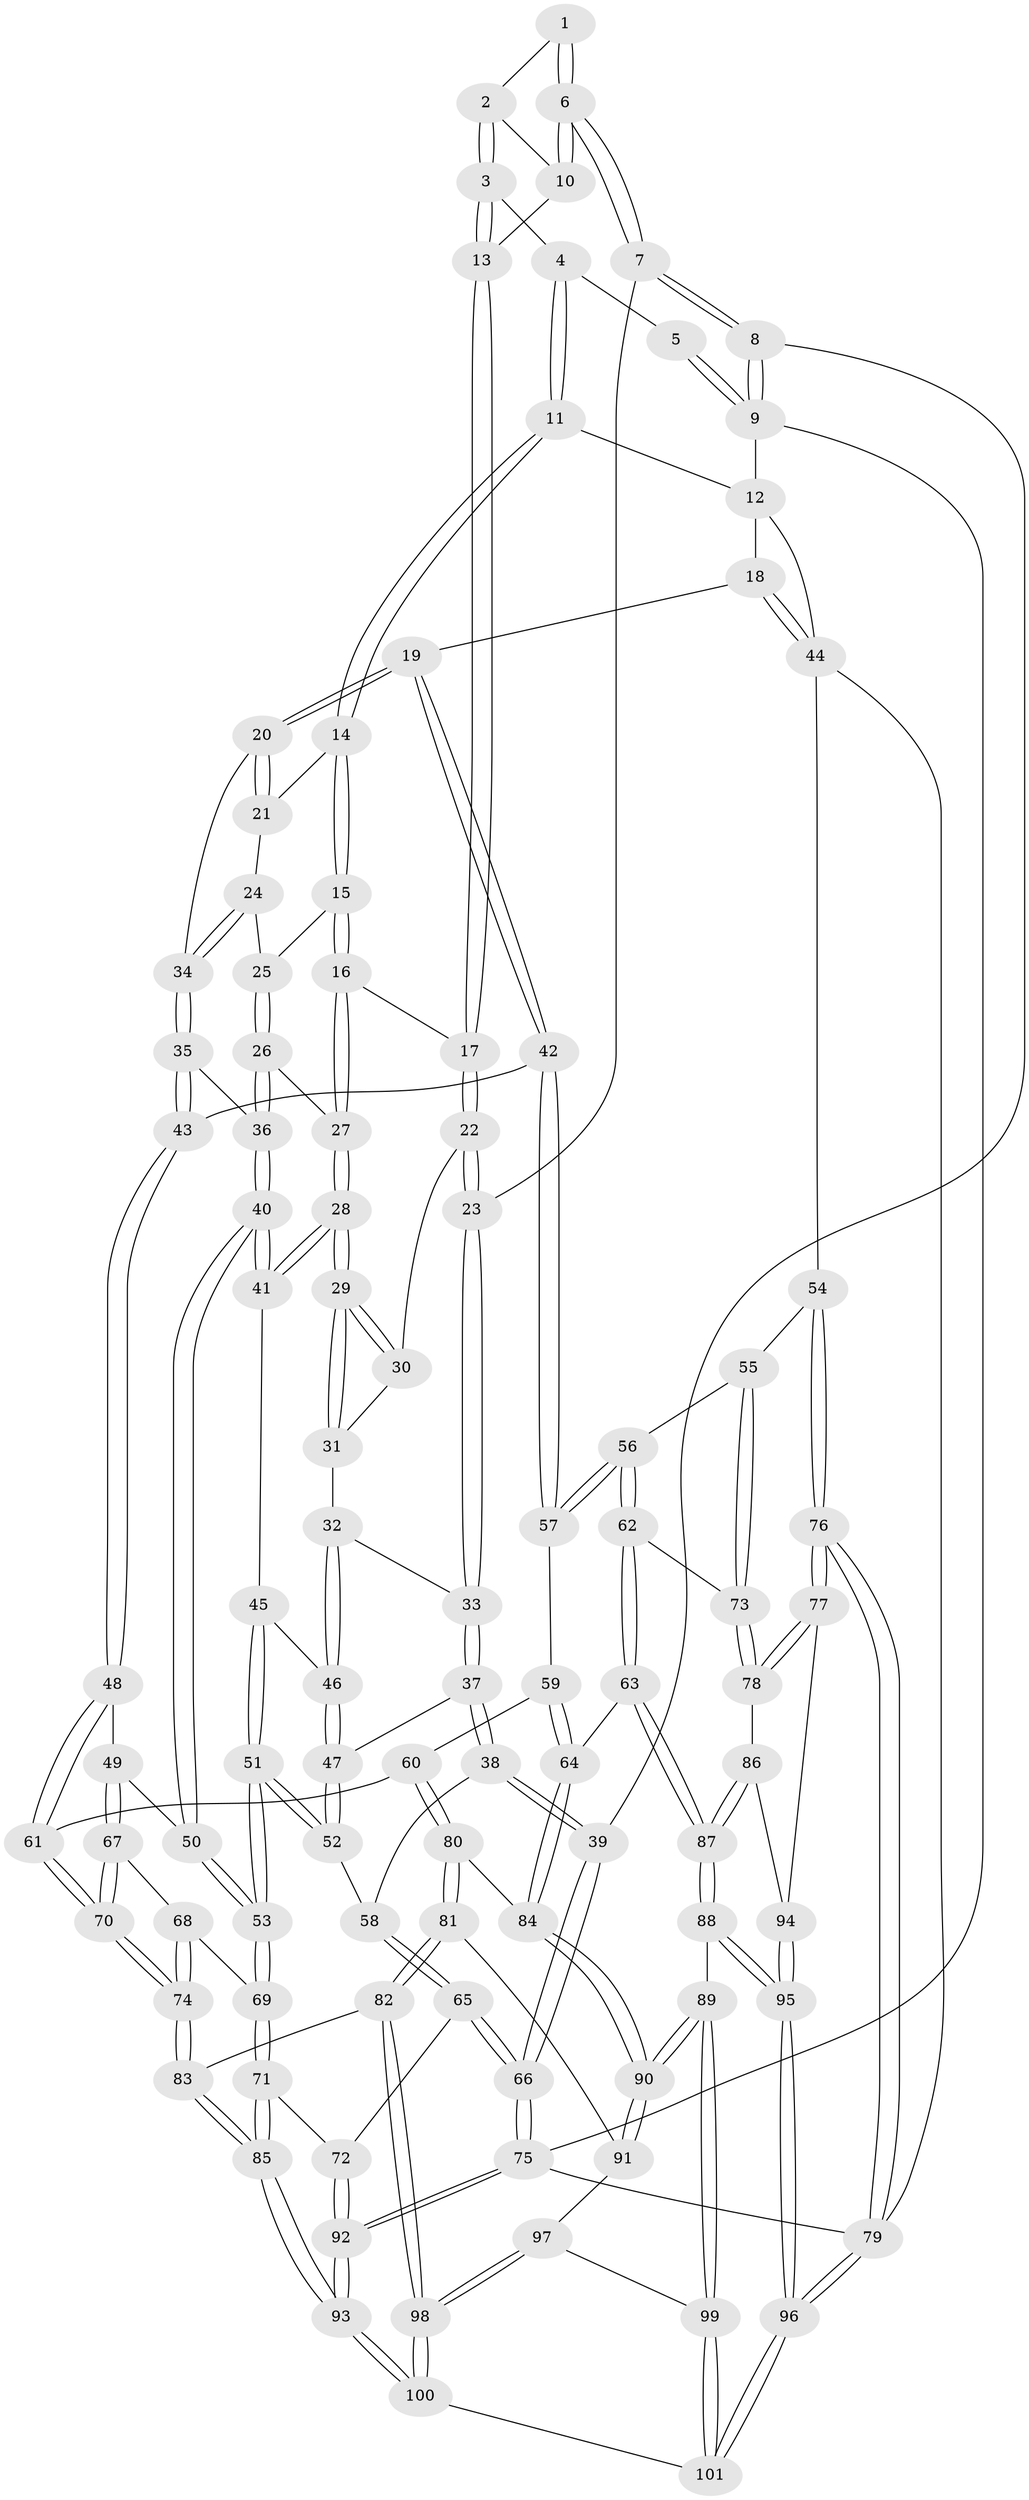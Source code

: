 // coarse degree distribution, {4: 0.5263157894736842, 6: 0.05263157894736842, 5: 0.3157894736842105, 3: 0.10526315789473684}
// Generated by graph-tools (version 1.1) at 2025/24/03/03/25 07:24:33]
// undirected, 101 vertices, 249 edges
graph export_dot {
graph [start="1"]
  node [color=gray90,style=filled];
  1 [pos="+0.09304422848786881+0"];
  2 [pos="+0.15347395432785269+0.03281220777340933"];
  3 [pos="+0.23246534734842536+0.02472935628436612"];
  4 [pos="+0.3467843662567763+0"];
  5 [pos="+0.03866217911371688+0"];
  6 [pos="+0.0633064893933217+0.1284682503661792"];
  7 [pos="+0.05403276272415125+0.1501157933684534"];
  8 [pos="+0+0.1378093115729348"];
  9 [pos="+0+0"];
  10 [pos="+0.1490690909636277+0.06299069240389407"];
  11 [pos="+0.471169785226597+0"];
  12 [pos="+0.7369821408240939+0"];
  13 [pos="+0.22479450655249295+0.09069287323330408"];
  14 [pos="+0.46513578799593813+0"];
  15 [pos="+0.2778404520713928+0.15350740148577074"];
  16 [pos="+0.25818922835174946+0.15920034665195495"];
  17 [pos="+0.23112954306916994+0.14975502696127097"];
  18 [pos="+0.8295762537624103+0.16135107566575962"];
  19 [pos="+0.7639697068181386+0.2505141230079718"];
  20 [pos="+0.6795005489765625+0.21741342418245266"];
  21 [pos="+0.49037711005926543+0.07889300197199817"];
  22 [pos="+0.1916143807577664+0.1655472631967603"];
  23 [pos="+0.08038288288599064+0.1688990585966839"];
  24 [pos="+0.45357463199666315+0.16707300988915197"];
  25 [pos="+0.354559955779201+0.18241207923870695"];
  26 [pos="+0.3529594272492671+0.2503368896379605"];
  27 [pos="+0.28190556900631997+0.24727237251348094"];
  28 [pos="+0.2597866615174899+0.32546717154813637"];
  29 [pos="+0.24692315010611932+0.32298459110808064"];
  30 [pos="+0.1928706140503867+0.20796656758977244"];
  31 [pos="+0.17087256924085714+0.31990752121092136"];
  32 [pos="+0.1590748581425239+0.32308022153236104"];
  33 [pos="+0.10112829793841574+0.314032403859529"];
  34 [pos="+0.4591310405345944+0.267112934163348"];
  35 [pos="+0.44701703993974856+0.30194095592396303"];
  36 [pos="+0.42616309601038277+0.3086212884692275"];
  37 [pos="+0.04893824016004186+0.36407054164960395"];
  38 [pos="+0+0.4164110475040747"];
  39 [pos="+0+0.4155021122053587"];
  40 [pos="+0.3222408042089343+0.3928678568067645"];
  41 [pos="+0.2729671517915782+0.34187933091971684"];
  42 [pos="+0.7526099197609089+0.3561240713604448"];
  43 [pos="+0.5345937568081386+0.3837145715649395"];
  44 [pos="+1+0.1810560617640501"];
  45 [pos="+0.17891228361921446+0.40672702905527275"];
  46 [pos="+0.17020781578433944+0.389398172707907"];
  47 [pos="+0.10384787189985911+0.4196869707980123"];
  48 [pos="+0.4700037797849247+0.5207865813563238"];
  49 [pos="+0.4577259751327752+0.5212671177953938"];
  50 [pos="+0.317241127147091+0.4796942213308799"];
  51 [pos="+0.20580381996747063+0.5330161007681802"];
  52 [pos="+0.17421493470478464+0.5251337570173468"];
  53 [pos="+0.2347424257637859+0.5476752547490534"];
  54 [pos="+1+0.4664597646602828"];
  55 [pos="+1+0.47251908353719957"];
  56 [pos="+0.8641655048534547+0.45507640645703423"];
  57 [pos="+0.7548180165243007+0.36181842696730215"];
  58 [pos="+0.09595291560567872+0.534908565577486"];
  59 [pos="+0.6835236877645845+0.4919175599551764"];
  60 [pos="+0.5702036378881484+0.5995280129704685"];
  61 [pos="+0.5582347139329289+0.5952814405030258"];
  62 [pos="+0.845826579646487+0.5853698844971136"];
  63 [pos="+0.777816118695632+0.65314388211623"];
  64 [pos="+0.750909296910435+0.6496308295600296"];
  65 [pos="+0+0.709318311439949"];
  66 [pos="+0+0.7736006221880875"];
  67 [pos="+0.4097402952513611+0.622070296637992"];
  68 [pos="+0.3132708076026314+0.6255725183777971"];
  69 [pos="+0.23641666507842998+0.5855228062764689"];
  70 [pos="+0.421452164014091+0.7087198389765743"];
  71 [pos="+0.1926056856848911+0.720877745832702"];
  72 [pos="+0.1682878293857267+0.7240196959351237"];
  73 [pos="+0.9230417977965295+0.6633086627318494"];
  74 [pos="+0.41388089448152987+0.7246157405179899"];
  75 [pos="+0+1"];
  76 [pos="+1+0.7224217288700735"];
  77 [pos="+1+0.7359785411481162"];
  78 [pos="+0.9254515915084986+0.6690058704862352"];
  79 [pos="+1+1"];
  80 [pos="+0.6090116820907654+0.673927659113249"];
  81 [pos="+0.5825709892546453+0.7743686070516276"];
  82 [pos="+0.5080614229679147+0.818478293498028"];
  83 [pos="+0.41151774496647964+0.7724215230582574"];
  84 [pos="+0.6726159467156797+0.6744256335976505"];
  85 [pos="+0.2735466307559625+0.827830476843866"];
  86 [pos="+0.8357075855263925+0.7769777862025764"];
  87 [pos="+0.8261718037691411+0.7817275857939894"];
  88 [pos="+0.7997426541769255+0.8364826856328746"];
  89 [pos="+0.7929648701995714+0.8379170829126722"];
  90 [pos="+0.7712964858840046+0.8294765419175794"];
  91 [pos="+0.6370234999232665+0.8091599574354819"];
  92 [pos="+0+1"];
  93 [pos="+0.22674868663290298+1"];
  94 [pos="+0.9968108137516279+0.7782620069252429"];
  95 [pos="+0.9036181365504774+0.9383284658596587"];
  96 [pos="+1+1"];
  97 [pos="+0.6396878721792092+0.8740409295277571"];
  98 [pos="+0.5105728018016282+1"];
  99 [pos="+0.7102005971067373+0.9477125806875121"];
  100 [pos="+0.5041870037677338+1"];
  101 [pos="+0.6081179805109939+1"];
  1 -- 2;
  1 -- 6;
  1 -- 6;
  2 -- 3;
  2 -- 3;
  2 -- 10;
  3 -- 4;
  3 -- 13;
  3 -- 13;
  4 -- 5;
  4 -- 11;
  4 -- 11;
  5 -- 9;
  5 -- 9;
  6 -- 7;
  6 -- 7;
  6 -- 10;
  6 -- 10;
  7 -- 8;
  7 -- 8;
  7 -- 23;
  8 -- 9;
  8 -- 9;
  8 -- 39;
  9 -- 12;
  9 -- 75;
  10 -- 13;
  11 -- 12;
  11 -- 14;
  11 -- 14;
  12 -- 18;
  12 -- 44;
  13 -- 17;
  13 -- 17;
  14 -- 15;
  14 -- 15;
  14 -- 21;
  15 -- 16;
  15 -- 16;
  15 -- 25;
  16 -- 17;
  16 -- 27;
  16 -- 27;
  17 -- 22;
  17 -- 22;
  18 -- 19;
  18 -- 44;
  18 -- 44;
  19 -- 20;
  19 -- 20;
  19 -- 42;
  19 -- 42;
  20 -- 21;
  20 -- 21;
  20 -- 34;
  21 -- 24;
  22 -- 23;
  22 -- 23;
  22 -- 30;
  23 -- 33;
  23 -- 33;
  24 -- 25;
  24 -- 34;
  24 -- 34;
  25 -- 26;
  25 -- 26;
  26 -- 27;
  26 -- 36;
  26 -- 36;
  27 -- 28;
  27 -- 28;
  28 -- 29;
  28 -- 29;
  28 -- 41;
  28 -- 41;
  29 -- 30;
  29 -- 30;
  29 -- 31;
  29 -- 31;
  30 -- 31;
  31 -- 32;
  32 -- 33;
  32 -- 46;
  32 -- 46;
  33 -- 37;
  33 -- 37;
  34 -- 35;
  34 -- 35;
  35 -- 36;
  35 -- 43;
  35 -- 43;
  36 -- 40;
  36 -- 40;
  37 -- 38;
  37 -- 38;
  37 -- 47;
  38 -- 39;
  38 -- 39;
  38 -- 58;
  39 -- 66;
  39 -- 66;
  40 -- 41;
  40 -- 41;
  40 -- 50;
  40 -- 50;
  41 -- 45;
  42 -- 43;
  42 -- 57;
  42 -- 57;
  43 -- 48;
  43 -- 48;
  44 -- 54;
  44 -- 79;
  45 -- 46;
  45 -- 51;
  45 -- 51;
  46 -- 47;
  46 -- 47;
  47 -- 52;
  47 -- 52;
  48 -- 49;
  48 -- 61;
  48 -- 61;
  49 -- 50;
  49 -- 67;
  49 -- 67;
  50 -- 53;
  50 -- 53;
  51 -- 52;
  51 -- 52;
  51 -- 53;
  51 -- 53;
  52 -- 58;
  53 -- 69;
  53 -- 69;
  54 -- 55;
  54 -- 76;
  54 -- 76;
  55 -- 56;
  55 -- 73;
  55 -- 73;
  56 -- 57;
  56 -- 57;
  56 -- 62;
  56 -- 62;
  57 -- 59;
  58 -- 65;
  58 -- 65;
  59 -- 60;
  59 -- 64;
  59 -- 64;
  60 -- 61;
  60 -- 80;
  60 -- 80;
  61 -- 70;
  61 -- 70;
  62 -- 63;
  62 -- 63;
  62 -- 73;
  63 -- 64;
  63 -- 87;
  63 -- 87;
  64 -- 84;
  64 -- 84;
  65 -- 66;
  65 -- 66;
  65 -- 72;
  66 -- 75;
  66 -- 75;
  67 -- 68;
  67 -- 70;
  67 -- 70;
  68 -- 69;
  68 -- 74;
  68 -- 74;
  69 -- 71;
  69 -- 71;
  70 -- 74;
  70 -- 74;
  71 -- 72;
  71 -- 85;
  71 -- 85;
  72 -- 92;
  72 -- 92;
  73 -- 78;
  73 -- 78;
  74 -- 83;
  74 -- 83;
  75 -- 92;
  75 -- 92;
  75 -- 79;
  76 -- 77;
  76 -- 77;
  76 -- 79;
  76 -- 79;
  77 -- 78;
  77 -- 78;
  77 -- 94;
  78 -- 86;
  79 -- 96;
  79 -- 96;
  80 -- 81;
  80 -- 81;
  80 -- 84;
  81 -- 82;
  81 -- 82;
  81 -- 91;
  82 -- 83;
  82 -- 98;
  82 -- 98;
  83 -- 85;
  83 -- 85;
  84 -- 90;
  84 -- 90;
  85 -- 93;
  85 -- 93;
  86 -- 87;
  86 -- 87;
  86 -- 94;
  87 -- 88;
  87 -- 88;
  88 -- 89;
  88 -- 95;
  88 -- 95;
  89 -- 90;
  89 -- 90;
  89 -- 99;
  89 -- 99;
  90 -- 91;
  90 -- 91;
  91 -- 97;
  92 -- 93;
  92 -- 93;
  93 -- 100;
  93 -- 100;
  94 -- 95;
  94 -- 95;
  95 -- 96;
  95 -- 96;
  96 -- 101;
  96 -- 101;
  97 -- 98;
  97 -- 98;
  97 -- 99;
  98 -- 100;
  98 -- 100;
  99 -- 101;
  99 -- 101;
  100 -- 101;
}
